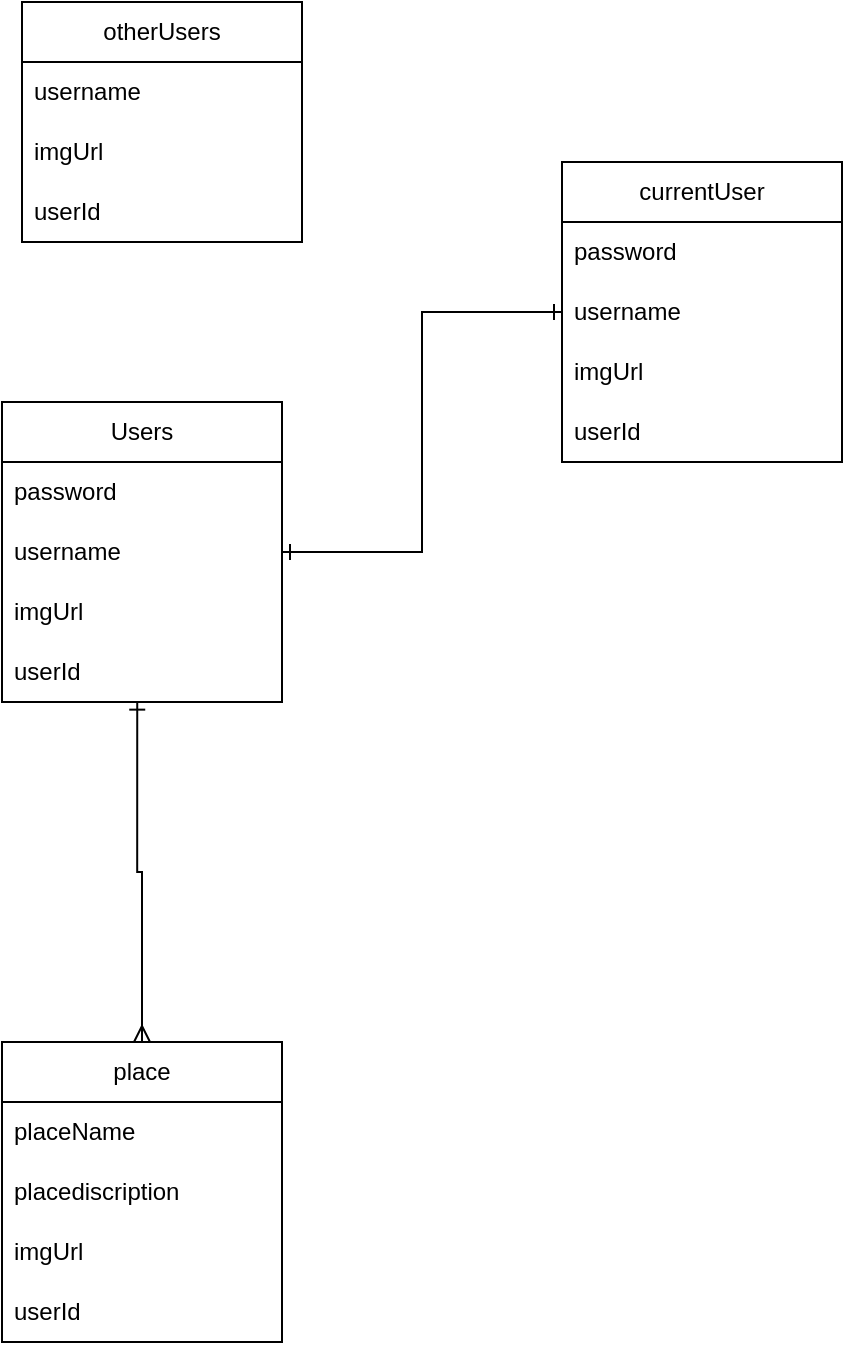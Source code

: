 <mxfile version="26.2.9">
  <diagram name="Page-1" id="IYDULACBpD56to165doK">
    <mxGraphModel dx="1038" dy="1668" grid="1" gridSize="10" guides="1" tooltips="1" connect="1" arrows="1" fold="1" page="1" pageScale="1" pageWidth="850" pageHeight="1100" math="0" shadow="0">
      <root>
        <mxCell id="0" />
        <mxCell id="1" parent="0" />
        <mxCell id="OqwOkqd4gUYgqL_6WX8r-2" value="Users" style="swimlane;fontStyle=0;childLayout=stackLayout;horizontal=1;startSize=30;horizontalStack=0;resizeParent=1;resizeParentMax=0;resizeLast=0;collapsible=1;marginBottom=0;whiteSpace=wrap;html=1;" vertex="1" parent="1">
          <mxGeometry x="10" y="80" width="140" height="150" as="geometry" />
        </mxCell>
        <mxCell id="OqwOkqd4gUYgqL_6WX8r-4" value="password" style="text;strokeColor=none;fillColor=none;align=left;verticalAlign=middle;spacingLeft=4;spacingRight=4;overflow=hidden;points=[[0,0.5],[1,0.5]];portConstraint=eastwest;rotatable=0;whiteSpace=wrap;html=1;" vertex="1" parent="OqwOkqd4gUYgqL_6WX8r-2">
          <mxGeometry y="30" width="140" height="30" as="geometry" />
        </mxCell>
        <mxCell id="OqwOkqd4gUYgqL_6WX8r-3" value="username" style="text;strokeColor=none;fillColor=none;align=left;verticalAlign=middle;spacingLeft=4;spacingRight=4;overflow=hidden;points=[[0,0.5],[1,0.5]];portConstraint=eastwest;rotatable=0;whiteSpace=wrap;html=1;" vertex="1" parent="OqwOkqd4gUYgqL_6WX8r-2">
          <mxGeometry y="60" width="140" height="30" as="geometry" />
        </mxCell>
        <mxCell id="OqwOkqd4gUYgqL_6WX8r-20" value="imgUrl" style="text;strokeColor=none;fillColor=none;align=left;verticalAlign=middle;spacingLeft=4;spacingRight=4;overflow=hidden;points=[[0,0.5],[1,0.5]];portConstraint=eastwest;rotatable=0;whiteSpace=wrap;html=1;" vertex="1" parent="OqwOkqd4gUYgqL_6WX8r-2">
          <mxGeometry y="90" width="140" height="30" as="geometry" />
        </mxCell>
        <mxCell id="OqwOkqd4gUYgqL_6WX8r-5" value="userId" style="text;strokeColor=none;fillColor=none;align=left;verticalAlign=middle;spacingLeft=4;spacingRight=4;overflow=hidden;points=[[0,0.5],[1,0.5]];portConstraint=eastwest;rotatable=0;whiteSpace=wrap;html=1;" vertex="1" parent="OqwOkqd4gUYgqL_6WX8r-2">
          <mxGeometry y="120" width="140" height="30" as="geometry" />
        </mxCell>
        <mxCell id="OqwOkqd4gUYgqL_6WX8r-21" value="currentUser" style="swimlane;fontStyle=0;childLayout=stackLayout;horizontal=1;startSize=30;horizontalStack=0;resizeParent=1;resizeParentMax=0;resizeLast=0;collapsible=1;marginBottom=0;whiteSpace=wrap;html=1;" vertex="1" parent="1">
          <mxGeometry x="290" y="-40" width="140" height="150" as="geometry" />
        </mxCell>
        <mxCell id="OqwOkqd4gUYgqL_6WX8r-22" value="password" style="text;strokeColor=none;fillColor=none;align=left;verticalAlign=middle;spacingLeft=4;spacingRight=4;overflow=hidden;points=[[0,0.5],[1,0.5]];portConstraint=eastwest;rotatable=0;whiteSpace=wrap;html=1;" vertex="1" parent="OqwOkqd4gUYgqL_6WX8r-21">
          <mxGeometry y="30" width="140" height="30" as="geometry" />
        </mxCell>
        <mxCell id="OqwOkqd4gUYgqL_6WX8r-23" value="username" style="text;strokeColor=none;fillColor=none;align=left;verticalAlign=middle;spacingLeft=4;spacingRight=4;overflow=hidden;points=[[0,0.5],[1,0.5]];portConstraint=eastwest;rotatable=0;whiteSpace=wrap;html=1;" vertex="1" parent="OqwOkqd4gUYgqL_6WX8r-21">
          <mxGeometry y="60" width="140" height="30" as="geometry" />
        </mxCell>
        <mxCell id="OqwOkqd4gUYgqL_6WX8r-24" value="imgUrl" style="text;strokeColor=none;fillColor=none;align=left;verticalAlign=middle;spacingLeft=4;spacingRight=4;overflow=hidden;points=[[0,0.5],[1,0.5]];portConstraint=eastwest;rotatable=0;whiteSpace=wrap;html=1;" vertex="1" parent="OqwOkqd4gUYgqL_6WX8r-21">
          <mxGeometry y="90" width="140" height="30" as="geometry" />
        </mxCell>
        <mxCell id="OqwOkqd4gUYgqL_6WX8r-25" value="userId" style="text;strokeColor=none;fillColor=none;align=left;verticalAlign=middle;spacingLeft=4;spacingRight=4;overflow=hidden;points=[[0,0.5],[1,0.5]];portConstraint=eastwest;rotatable=0;whiteSpace=wrap;html=1;" vertex="1" parent="OqwOkqd4gUYgqL_6WX8r-21">
          <mxGeometry y="120" width="140" height="30" as="geometry" />
        </mxCell>
        <mxCell id="OqwOkqd4gUYgqL_6WX8r-26" value="place" style="swimlane;fontStyle=0;childLayout=stackLayout;horizontal=1;startSize=30;horizontalStack=0;resizeParent=1;resizeParentMax=0;resizeLast=0;collapsible=1;marginBottom=0;whiteSpace=wrap;html=1;" vertex="1" parent="1">
          <mxGeometry x="10" y="400" width="140" height="150" as="geometry" />
        </mxCell>
        <mxCell id="OqwOkqd4gUYgqL_6WX8r-27" value="placeName" style="text;strokeColor=none;fillColor=none;align=left;verticalAlign=middle;spacingLeft=4;spacingRight=4;overflow=hidden;points=[[0,0.5],[1,0.5]];portConstraint=eastwest;rotatable=0;whiteSpace=wrap;html=1;" vertex="1" parent="OqwOkqd4gUYgqL_6WX8r-26">
          <mxGeometry y="30" width="140" height="30" as="geometry" />
        </mxCell>
        <mxCell id="OqwOkqd4gUYgqL_6WX8r-28" value="placediscription" style="text;strokeColor=none;fillColor=none;align=left;verticalAlign=middle;spacingLeft=4;spacingRight=4;overflow=hidden;points=[[0,0.5],[1,0.5]];portConstraint=eastwest;rotatable=0;whiteSpace=wrap;html=1;" vertex="1" parent="OqwOkqd4gUYgqL_6WX8r-26">
          <mxGeometry y="60" width="140" height="30" as="geometry" />
        </mxCell>
        <mxCell id="OqwOkqd4gUYgqL_6WX8r-29" value="imgUrl" style="text;strokeColor=none;fillColor=none;align=left;verticalAlign=middle;spacingLeft=4;spacingRight=4;overflow=hidden;points=[[0,0.5],[1,0.5]];portConstraint=eastwest;rotatable=0;whiteSpace=wrap;html=1;" vertex="1" parent="OqwOkqd4gUYgqL_6WX8r-26">
          <mxGeometry y="90" width="140" height="30" as="geometry" />
        </mxCell>
        <mxCell id="OqwOkqd4gUYgqL_6WX8r-30" value="userId" style="text;strokeColor=none;fillColor=none;align=left;verticalAlign=middle;spacingLeft=4;spacingRight=4;overflow=hidden;points=[[0,0.5],[1,0.5]];portConstraint=eastwest;rotatable=0;whiteSpace=wrap;html=1;" vertex="1" parent="OqwOkqd4gUYgqL_6WX8r-26">
          <mxGeometry y="120" width="140" height="30" as="geometry" />
        </mxCell>
        <mxCell id="OqwOkqd4gUYgqL_6WX8r-31" style="edgeStyle=orthogonalEdgeStyle;rounded=0;orthogonalLoop=1;jettySize=auto;html=1;entryX=0.483;entryY=0.994;entryDx=0;entryDy=0;entryPerimeter=0;endArrow=ERone;endFill=0;startArrow=ERmany;startFill=0;" edge="1" parent="1" source="OqwOkqd4gUYgqL_6WX8r-26" target="OqwOkqd4gUYgqL_6WX8r-5">
          <mxGeometry relative="1" as="geometry" />
        </mxCell>
        <mxCell id="OqwOkqd4gUYgqL_6WX8r-32" style="edgeStyle=orthogonalEdgeStyle;rounded=0;orthogonalLoop=1;jettySize=auto;html=1;entryX=0;entryY=0.5;entryDx=0;entryDy=0;endArrow=ERone;endFill=0;startArrow=ERone;startFill=0;" edge="1" parent="1" source="OqwOkqd4gUYgqL_6WX8r-3" target="OqwOkqd4gUYgqL_6WX8r-21">
          <mxGeometry relative="1" as="geometry" />
        </mxCell>
        <mxCell id="OqwOkqd4gUYgqL_6WX8r-33" value="otherUsers" style="swimlane;fontStyle=0;childLayout=stackLayout;horizontal=1;startSize=30;horizontalStack=0;resizeParent=1;resizeParentMax=0;resizeLast=0;collapsible=1;marginBottom=0;whiteSpace=wrap;html=1;" vertex="1" parent="1">
          <mxGeometry x="20" y="-120" width="140" height="120" as="geometry" />
        </mxCell>
        <mxCell id="OqwOkqd4gUYgqL_6WX8r-35" value="username" style="text;strokeColor=none;fillColor=none;align=left;verticalAlign=middle;spacingLeft=4;spacingRight=4;overflow=hidden;points=[[0,0.5],[1,0.5]];portConstraint=eastwest;rotatable=0;whiteSpace=wrap;html=1;" vertex="1" parent="OqwOkqd4gUYgqL_6WX8r-33">
          <mxGeometry y="30" width="140" height="30" as="geometry" />
        </mxCell>
        <mxCell id="OqwOkqd4gUYgqL_6WX8r-36" value="imgUrl" style="text;strokeColor=none;fillColor=none;align=left;verticalAlign=middle;spacingLeft=4;spacingRight=4;overflow=hidden;points=[[0,0.5],[1,0.5]];portConstraint=eastwest;rotatable=0;whiteSpace=wrap;html=1;" vertex="1" parent="OqwOkqd4gUYgqL_6WX8r-33">
          <mxGeometry y="60" width="140" height="30" as="geometry" />
        </mxCell>
        <mxCell id="OqwOkqd4gUYgqL_6WX8r-37" value="userId" style="text;strokeColor=none;fillColor=none;align=left;verticalAlign=middle;spacingLeft=4;spacingRight=4;overflow=hidden;points=[[0,0.5],[1,0.5]];portConstraint=eastwest;rotatable=0;whiteSpace=wrap;html=1;" vertex="1" parent="OqwOkqd4gUYgqL_6WX8r-33">
          <mxGeometry y="90" width="140" height="30" as="geometry" />
        </mxCell>
      </root>
    </mxGraphModel>
  </diagram>
</mxfile>
